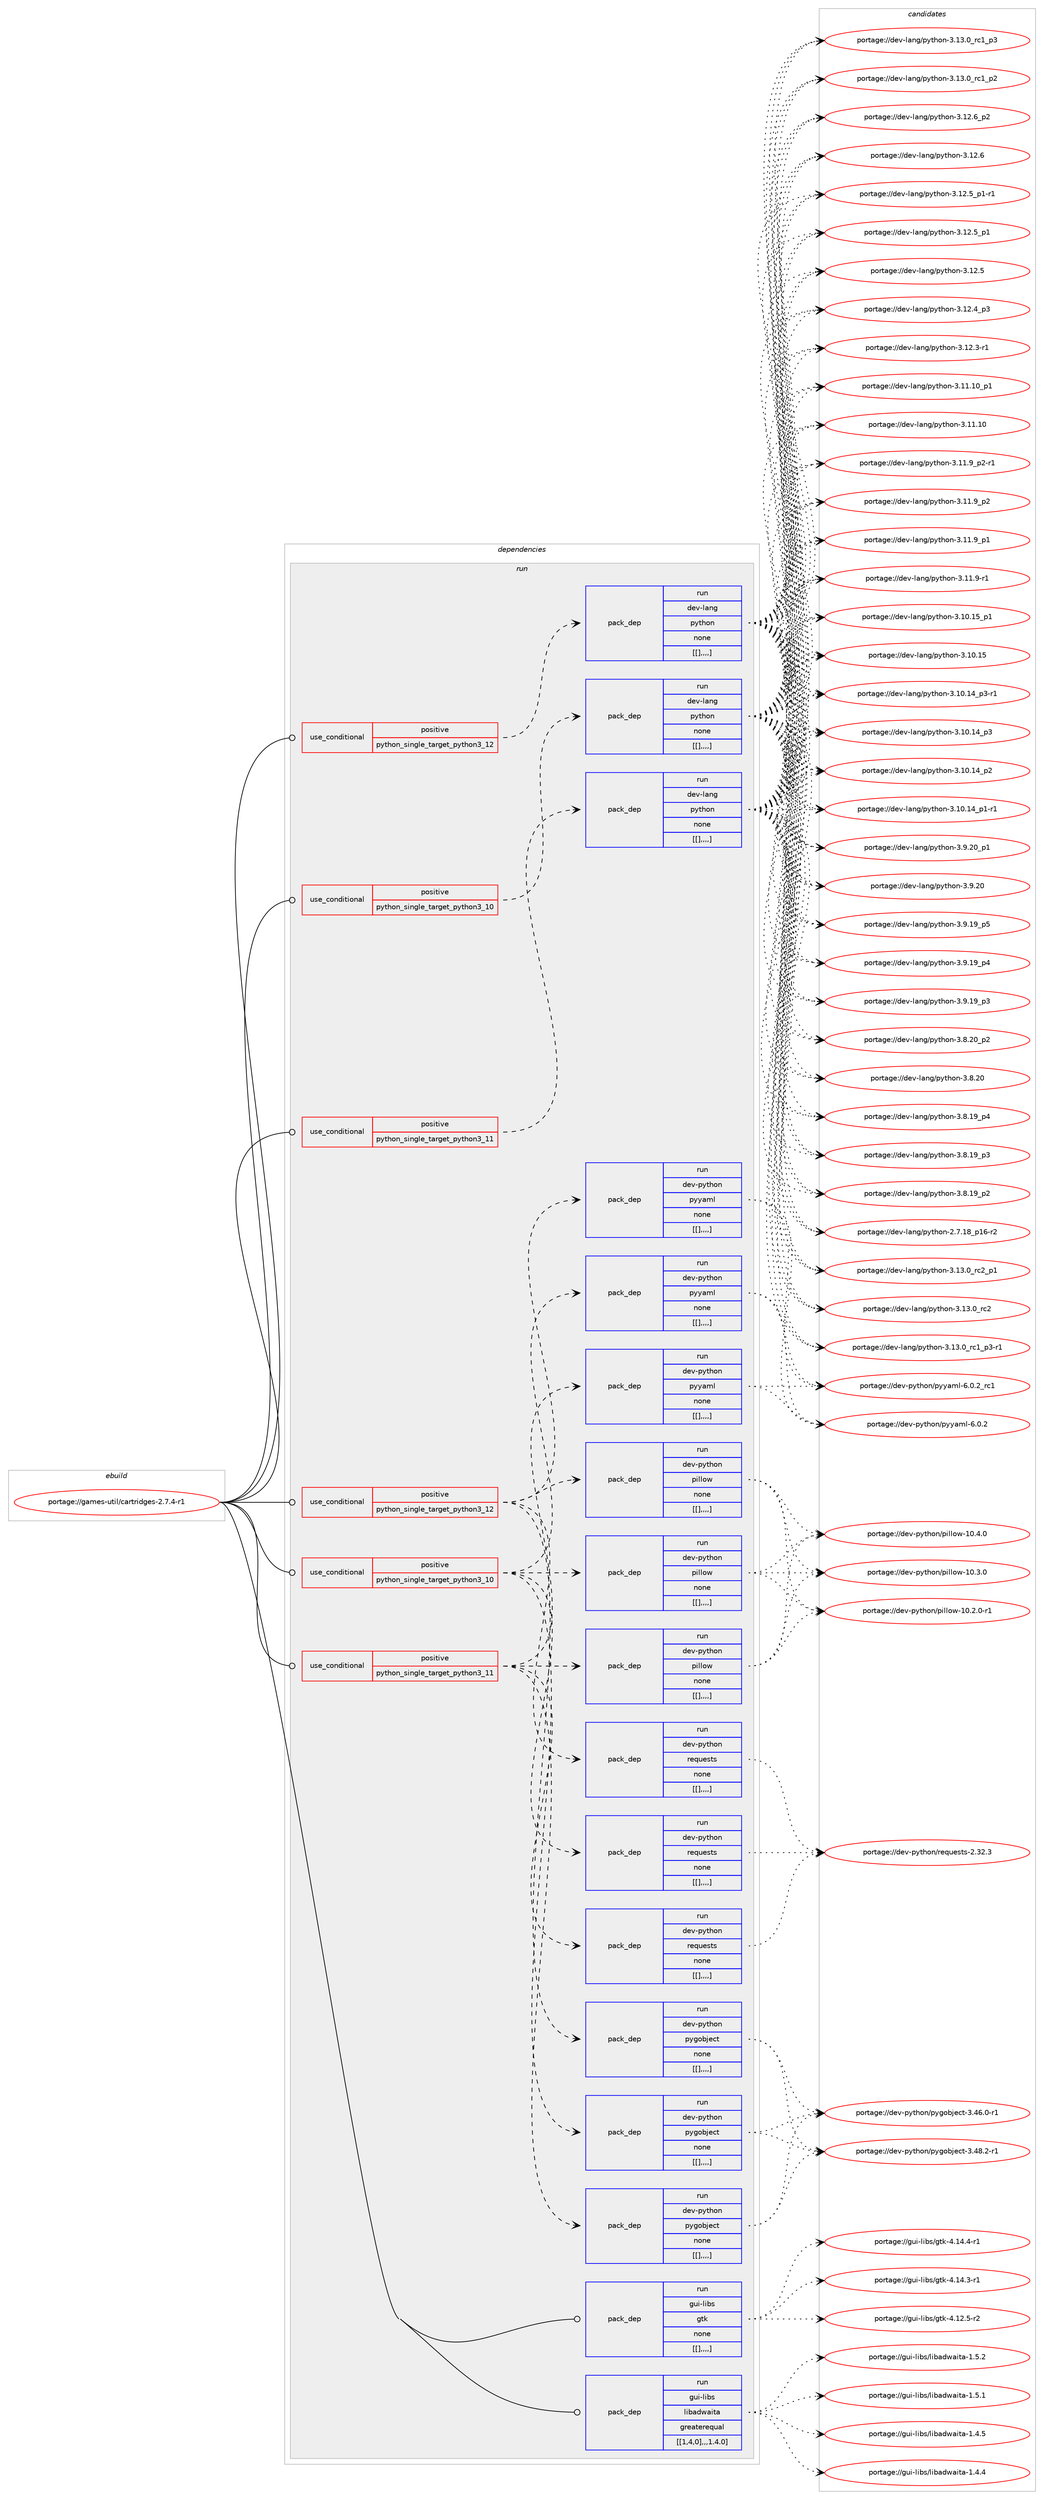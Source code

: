 digraph prolog {

# *************
# Graph options
# *************

newrank=true;
concentrate=true;
compound=true;
graph [rankdir=LR,fontname=Helvetica,fontsize=10,ranksep=1.5];#, ranksep=2.5, nodesep=0.2];
edge  [arrowhead=vee];
node  [fontname=Helvetica,fontsize=10];

# **********
# The ebuild
# **********

subgraph cluster_leftcol {
color=gray;
label=<<i>ebuild</i>>;
id [label="portage://games-util/cartridges-2.7.4-r1", color=red, width=4, href="../games-util/cartridges-2.7.4-r1.svg"];
}

# ****************
# The dependencies
# ****************

subgraph cluster_midcol {
color=gray;
label=<<i>dependencies</i>>;
subgraph cluster_compile {
fillcolor="#eeeeee";
style=filled;
label=<<i>compile</i>>;
}
subgraph cluster_compileandrun {
fillcolor="#eeeeee";
style=filled;
label=<<i>compile and run</i>>;
}
subgraph cluster_run {
fillcolor="#eeeeee";
style=filled;
label=<<i>run</i>>;
subgraph cond67463 {
dependency240211 [label=<<TABLE BORDER="0" CELLBORDER="1" CELLSPACING="0" CELLPADDING="4"><TR><TD ROWSPAN="3" CELLPADDING="10">use_conditional</TD></TR><TR><TD>positive</TD></TR><TR><TD>python_single_target_python3_10</TD></TR></TABLE>>, shape=none, color=red];
subgraph pack171240 {
dependency240212 [label=<<TABLE BORDER="0" CELLBORDER="1" CELLSPACING="0" CELLPADDING="4" WIDTH="220"><TR><TD ROWSPAN="6" CELLPADDING="30">pack_dep</TD></TR><TR><TD WIDTH="110">run</TD></TR><TR><TD>dev-lang</TD></TR><TR><TD>python</TD></TR><TR><TD>none</TD></TR><TR><TD>[[],,,,]</TD></TR></TABLE>>, shape=none, color=blue];
}
dependency240211:e -> dependency240212:w [weight=20,style="dashed",arrowhead="vee"];
}
id:e -> dependency240211:w [weight=20,style="solid",arrowhead="odot"];
subgraph cond67464 {
dependency240213 [label=<<TABLE BORDER="0" CELLBORDER="1" CELLSPACING="0" CELLPADDING="4"><TR><TD ROWSPAN="3" CELLPADDING="10">use_conditional</TD></TR><TR><TD>positive</TD></TR><TR><TD>python_single_target_python3_10</TD></TR></TABLE>>, shape=none, color=red];
subgraph pack171241 {
dependency240214 [label=<<TABLE BORDER="0" CELLBORDER="1" CELLSPACING="0" CELLPADDING="4" WIDTH="220"><TR><TD ROWSPAN="6" CELLPADDING="30">pack_dep</TD></TR><TR><TD WIDTH="110">run</TD></TR><TR><TD>dev-python</TD></TR><TR><TD>pillow</TD></TR><TR><TD>none</TD></TR><TR><TD>[[],,,,]</TD></TR></TABLE>>, shape=none, color=blue];
}
dependency240213:e -> dependency240214:w [weight=20,style="dashed",arrowhead="vee"];
subgraph pack171242 {
dependency240215 [label=<<TABLE BORDER="0" CELLBORDER="1" CELLSPACING="0" CELLPADDING="4" WIDTH="220"><TR><TD ROWSPAN="6" CELLPADDING="30">pack_dep</TD></TR><TR><TD WIDTH="110">run</TD></TR><TR><TD>dev-python</TD></TR><TR><TD>pygobject</TD></TR><TR><TD>none</TD></TR><TR><TD>[[],,,,]</TD></TR></TABLE>>, shape=none, color=blue];
}
dependency240213:e -> dependency240215:w [weight=20,style="dashed",arrowhead="vee"];
subgraph pack171243 {
dependency240216 [label=<<TABLE BORDER="0" CELLBORDER="1" CELLSPACING="0" CELLPADDING="4" WIDTH="220"><TR><TD ROWSPAN="6" CELLPADDING="30">pack_dep</TD></TR><TR><TD WIDTH="110">run</TD></TR><TR><TD>dev-python</TD></TR><TR><TD>pyyaml</TD></TR><TR><TD>none</TD></TR><TR><TD>[[],,,,]</TD></TR></TABLE>>, shape=none, color=blue];
}
dependency240213:e -> dependency240216:w [weight=20,style="dashed",arrowhead="vee"];
subgraph pack171244 {
dependency240217 [label=<<TABLE BORDER="0" CELLBORDER="1" CELLSPACING="0" CELLPADDING="4" WIDTH="220"><TR><TD ROWSPAN="6" CELLPADDING="30">pack_dep</TD></TR><TR><TD WIDTH="110">run</TD></TR><TR><TD>dev-python</TD></TR><TR><TD>requests</TD></TR><TR><TD>none</TD></TR><TR><TD>[[],,,,]</TD></TR></TABLE>>, shape=none, color=blue];
}
dependency240213:e -> dependency240217:w [weight=20,style="dashed",arrowhead="vee"];
}
id:e -> dependency240213:w [weight=20,style="solid",arrowhead="odot"];
subgraph cond67465 {
dependency240218 [label=<<TABLE BORDER="0" CELLBORDER="1" CELLSPACING="0" CELLPADDING="4"><TR><TD ROWSPAN="3" CELLPADDING="10">use_conditional</TD></TR><TR><TD>positive</TD></TR><TR><TD>python_single_target_python3_11</TD></TR></TABLE>>, shape=none, color=red];
subgraph pack171245 {
dependency240219 [label=<<TABLE BORDER="0" CELLBORDER="1" CELLSPACING="0" CELLPADDING="4" WIDTH="220"><TR><TD ROWSPAN="6" CELLPADDING="30">pack_dep</TD></TR><TR><TD WIDTH="110">run</TD></TR><TR><TD>dev-lang</TD></TR><TR><TD>python</TD></TR><TR><TD>none</TD></TR><TR><TD>[[],,,,]</TD></TR></TABLE>>, shape=none, color=blue];
}
dependency240218:e -> dependency240219:w [weight=20,style="dashed",arrowhead="vee"];
}
id:e -> dependency240218:w [weight=20,style="solid",arrowhead="odot"];
subgraph cond67466 {
dependency240220 [label=<<TABLE BORDER="0" CELLBORDER="1" CELLSPACING="0" CELLPADDING="4"><TR><TD ROWSPAN="3" CELLPADDING="10">use_conditional</TD></TR><TR><TD>positive</TD></TR><TR><TD>python_single_target_python3_11</TD></TR></TABLE>>, shape=none, color=red];
subgraph pack171246 {
dependency240221 [label=<<TABLE BORDER="0" CELLBORDER="1" CELLSPACING="0" CELLPADDING="4" WIDTH="220"><TR><TD ROWSPAN="6" CELLPADDING="30">pack_dep</TD></TR><TR><TD WIDTH="110">run</TD></TR><TR><TD>dev-python</TD></TR><TR><TD>pillow</TD></TR><TR><TD>none</TD></TR><TR><TD>[[],,,,]</TD></TR></TABLE>>, shape=none, color=blue];
}
dependency240220:e -> dependency240221:w [weight=20,style="dashed",arrowhead="vee"];
subgraph pack171247 {
dependency240222 [label=<<TABLE BORDER="0" CELLBORDER="1" CELLSPACING="0" CELLPADDING="4" WIDTH="220"><TR><TD ROWSPAN="6" CELLPADDING="30">pack_dep</TD></TR><TR><TD WIDTH="110">run</TD></TR><TR><TD>dev-python</TD></TR><TR><TD>pygobject</TD></TR><TR><TD>none</TD></TR><TR><TD>[[],,,,]</TD></TR></TABLE>>, shape=none, color=blue];
}
dependency240220:e -> dependency240222:w [weight=20,style="dashed",arrowhead="vee"];
subgraph pack171248 {
dependency240223 [label=<<TABLE BORDER="0" CELLBORDER="1" CELLSPACING="0" CELLPADDING="4" WIDTH="220"><TR><TD ROWSPAN="6" CELLPADDING="30">pack_dep</TD></TR><TR><TD WIDTH="110">run</TD></TR><TR><TD>dev-python</TD></TR><TR><TD>pyyaml</TD></TR><TR><TD>none</TD></TR><TR><TD>[[],,,,]</TD></TR></TABLE>>, shape=none, color=blue];
}
dependency240220:e -> dependency240223:w [weight=20,style="dashed",arrowhead="vee"];
subgraph pack171249 {
dependency240224 [label=<<TABLE BORDER="0" CELLBORDER="1" CELLSPACING="0" CELLPADDING="4" WIDTH="220"><TR><TD ROWSPAN="6" CELLPADDING="30">pack_dep</TD></TR><TR><TD WIDTH="110">run</TD></TR><TR><TD>dev-python</TD></TR><TR><TD>requests</TD></TR><TR><TD>none</TD></TR><TR><TD>[[],,,,]</TD></TR></TABLE>>, shape=none, color=blue];
}
dependency240220:e -> dependency240224:w [weight=20,style="dashed",arrowhead="vee"];
}
id:e -> dependency240220:w [weight=20,style="solid",arrowhead="odot"];
subgraph cond67467 {
dependency240225 [label=<<TABLE BORDER="0" CELLBORDER="1" CELLSPACING="0" CELLPADDING="4"><TR><TD ROWSPAN="3" CELLPADDING="10">use_conditional</TD></TR><TR><TD>positive</TD></TR><TR><TD>python_single_target_python3_12</TD></TR></TABLE>>, shape=none, color=red];
subgraph pack171250 {
dependency240226 [label=<<TABLE BORDER="0" CELLBORDER="1" CELLSPACING="0" CELLPADDING="4" WIDTH="220"><TR><TD ROWSPAN="6" CELLPADDING="30">pack_dep</TD></TR><TR><TD WIDTH="110">run</TD></TR><TR><TD>dev-lang</TD></TR><TR><TD>python</TD></TR><TR><TD>none</TD></TR><TR><TD>[[],,,,]</TD></TR></TABLE>>, shape=none, color=blue];
}
dependency240225:e -> dependency240226:w [weight=20,style="dashed",arrowhead="vee"];
}
id:e -> dependency240225:w [weight=20,style="solid",arrowhead="odot"];
subgraph cond67468 {
dependency240227 [label=<<TABLE BORDER="0" CELLBORDER="1" CELLSPACING="0" CELLPADDING="4"><TR><TD ROWSPAN="3" CELLPADDING="10">use_conditional</TD></TR><TR><TD>positive</TD></TR><TR><TD>python_single_target_python3_12</TD></TR></TABLE>>, shape=none, color=red];
subgraph pack171251 {
dependency240228 [label=<<TABLE BORDER="0" CELLBORDER="1" CELLSPACING="0" CELLPADDING="4" WIDTH="220"><TR><TD ROWSPAN="6" CELLPADDING="30">pack_dep</TD></TR><TR><TD WIDTH="110">run</TD></TR><TR><TD>dev-python</TD></TR><TR><TD>pillow</TD></TR><TR><TD>none</TD></TR><TR><TD>[[],,,,]</TD></TR></TABLE>>, shape=none, color=blue];
}
dependency240227:e -> dependency240228:w [weight=20,style="dashed",arrowhead="vee"];
subgraph pack171252 {
dependency240229 [label=<<TABLE BORDER="0" CELLBORDER="1" CELLSPACING="0" CELLPADDING="4" WIDTH="220"><TR><TD ROWSPAN="6" CELLPADDING="30">pack_dep</TD></TR><TR><TD WIDTH="110">run</TD></TR><TR><TD>dev-python</TD></TR><TR><TD>pygobject</TD></TR><TR><TD>none</TD></TR><TR><TD>[[],,,,]</TD></TR></TABLE>>, shape=none, color=blue];
}
dependency240227:e -> dependency240229:w [weight=20,style="dashed",arrowhead="vee"];
subgraph pack171253 {
dependency240230 [label=<<TABLE BORDER="0" CELLBORDER="1" CELLSPACING="0" CELLPADDING="4" WIDTH="220"><TR><TD ROWSPAN="6" CELLPADDING="30">pack_dep</TD></TR><TR><TD WIDTH="110">run</TD></TR><TR><TD>dev-python</TD></TR><TR><TD>pyyaml</TD></TR><TR><TD>none</TD></TR><TR><TD>[[],,,,]</TD></TR></TABLE>>, shape=none, color=blue];
}
dependency240227:e -> dependency240230:w [weight=20,style="dashed",arrowhead="vee"];
subgraph pack171254 {
dependency240231 [label=<<TABLE BORDER="0" CELLBORDER="1" CELLSPACING="0" CELLPADDING="4" WIDTH="220"><TR><TD ROWSPAN="6" CELLPADDING="30">pack_dep</TD></TR><TR><TD WIDTH="110">run</TD></TR><TR><TD>dev-python</TD></TR><TR><TD>requests</TD></TR><TR><TD>none</TD></TR><TR><TD>[[],,,,]</TD></TR></TABLE>>, shape=none, color=blue];
}
dependency240227:e -> dependency240231:w [weight=20,style="dashed",arrowhead="vee"];
}
id:e -> dependency240227:w [weight=20,style="solid",arrowhead="odot"];
subgraph pack171255 {
dependency240232 [label=<<TABLE BORDER="0" CELLBORDER="1" CELLSPACING="0" CELLPADDING="4" WIDTH="220"><TR><TD ROWSPAN="6" CELLPADDING="30">pack_dep</TD></TR><TR><TD WIDTH="110">run</TD></TR><TR><TD>gui-libs</TD></TR><TR><TD>gtk</TD></TR><TR><TD>none</TD></TR><TR><TD>[[],,,,]</TD></TR></TABLE>>, shape=none, color=blue];
}
id:e -> dependency240232:w [weight=20,style="solid",arrowhead="odot"];
subgraph pack171256 {
dependency240233 [label=<<TABLE BORDER="0" CELLBORDER="1" CELLSPACING="0" CELLPADDING="4" WIDTH="220"><TR><TD ROWSPAN="6" CELLPADDING="30">pack_dep</TD></TR><TR><TD WIDTH="110">run</TD></TR><TR><TD>gui-libs</TD></TR><TR><TD>libadwaita</TD></TR><TR><TD>greaterequal</TD></TR><TR><TD>[[1,4,0],,,1.4.0]</TD></TR></TABLE>>, shape=none, color=blue];
}
id:e -> dependency240233:w [weight=20,style="solid",arrowhead="odot"];
}
}

# **************
# The candidates
# **************

subgraph cluster_choices {
rank=same;
color=gray;
label=<<i>candidates</i>>;

subgraph choice171240 {
color=black;
nodesep=1;
choice100101118451089711010347112121116104111110455146495146489511499509511249 [label="portage://dev-lang/python-3.13.0_rc2_p1", color=red, width=4,href="../dev-lang/python-3.13.0_rc2_p1.svg"];
choice10010111845108971101034711212111610411111045514649514648951149950 [label="portage://dev-lang/python-3.13.0_rc2", color=red, width=4,href="../dev-lang/python-3.13.0_rc2.svg"];
choice1001011184510897110103471121211161041111104551464951464895114994995112514511449 [label="portage://dev-lang/python-3.13.0_rc1_p3-r1", color=red, width=4,href="../dev-lang/python-3.13.0_rc1_p3-r1.svg"];
choice100101118451089711010347112121116104111110455146495146489511499499511251 [label="portage://dev-lang/python-3.13.0_rc1_p3", color=red, width=4,href="../dev-lang/python-3.13.0_rc1_p3.svg"];
choice100101118451089711010347112121116104111110455146495146489511499499511250 [label="portage://dev-lang/python-3.13.0_rc1_p2", color=red, width=4,href="../dev-lang/python-3.13.0_rc1_p2.svg"];
choice100101118451089711010347112121116104111110455146495046549511250 [label="portage://dev-lang/python-3.12.6_p2", color=red, width=4,href="../dev-lang/python-3.12.6_p2.svg"];
choice10010111845108971101034711212111610411111045514649504654 [label="portage://dev-lang/python-3.12.6", color=red, width=4,href="../dev-lang/python-3.12.6.svg"];
choice1001011184510897110103471121211161041111104551464950465395112494511449 [label="portage://dev-lang/python-3.12.5_p1-r1", color=red, width=4,href="../dev-lang/python-3.12.5_p1-r1.svg"];
choice100101118451089711010347112121116104111110455146495046539511249 [label="portage://dev-lang/python-3.12.5_p1", color=red, width=4,href="../dev-lang/python-3.12.5_p1.svg"];
choice10010111845108971101034711212111610411111045514649504653 [label="portage://dev-lang/python-3.12.5", color=red, width=4,href="../dev-lang/python-3.12.5.svg"];
choice100101118451089711010347112121116104111110455146495046529511251 [label="portage://dev-lang/python-3.12.4_p3", color=red, width=4,href="../dev-lang/python-3.12.4_p3.svg"];
choice100101118451089711010347112121116104111110455146495046514511449 [label="portage://dev-lang/python-3.12.3-r1", color=red, width=4,href="../dev-lang/python-3.12.3-r1.svg"];
choice10010111845108971101034711212111610411111045514649494649489511249 [label="portage://dev-lang/python-3.11.10_p1", color=red, width=4,href="../dev-lang/python-3.11.10_p1.svg"];
choice1001011184510897110103471121211161041111104551464949464948 [label="portage://dev-lang/python-3.11.10", color=red, width=4,href="../dev-lang/python-3.11.10.svg"];
choice1001011184510897110103471121211161041111104551464949465795112504511449 [label="portage://dev-lang/python-3.11.9_p2-r1", color=red, width=4,href="../dev-lang/python-3.11.9_p2-r1.svg"];
choice100101118451089711010347112121116104111110455146494946579511250 [label="portage://dev-lang/python-3.11.9_p2", color=red, width=4,href="../dev-lang/python-3.11.9_p2.svg"];
choice100101118451089711010347112121116104111110455146494946579511249 [label="portage://dev-lang/python-3.11.9_p1", color=red, width=4,href="../dev-lang/python-3.11.9_p1.svg"];
choice100101118451089711010347112121116104111110455146494946574511449 [label="portage://dev-lang/python-3.11.9-r1", color=red, width=4,href="../dev-lang/python-3.11.9-r1.svg"];
choice10010111845108971101034711212111610411111045514649484649539511249 [label="portage://dev-lang/python-3.10.15_p1", color=red, width=4,href="../dev-lang/python-3.10.15_p1.svg"];
choice1001011184510897110103471121211161041111104551464948464953 [label="portage://dev-lang/python-3.10.15", color=red, width=4,href="../dev-lang/python-3.10.15.svg"];
choice100101118451089711010347112121116104111110455146494846495295112514511449 [label="portage://dev-lang/python-3.10.14_p3-r1", color=red, width=4,href="../dev-lang/python-3.10.14_p3-r1.svg"];
choice10010111845108971101034711212111610411111045514649484649529511251 [label="portage://dev-lang/python-3.10.14_p3", color=red, width=4,href="../dev-lang/python-3.10.14_p3.svg"];
choice10010111845108971101034711212111610411111045514649484649529511250 [label="portage://dev-lang/python-3.10.14_p2", color=red, width=4,href="../dev-lang/python-3.10.14_p2.svg"];
choice100101118451089711010347112121116104111110455146494846495295112494511449 [label="portage://dev-lang/python-3.10.14_p1-r1", color=red, width=4,href="../dev-lang/python-3.10.14_p1-r1.svg"];
choice100101118451089711010347112121116104111110455146574650489511249 [label="portage://dev-lang/python-3.9.20_p1", color=red, width=4,href="../dev-lang/python-3.9.20_p1.svg"];
choice10010111845108971101034711212111610411111045514657465048 [label="portage://dev-lang/python-3.9.20", color=red, width=4,href="../dev-lang/python-3.9.20.svg"];
choice100101118451089711010347112121116104111110455146574649579511253 [label="portage://dev-lang/python-3.9.19_p5", color=red, width=4,href="../dev-lang/python-3.9.19_p5.svg"];
choice100101118451089711010347112121116104111110455146574649579511252 [label="portage://dev-lang/python-3.9.19_p4", color=red, width=4,href="../dev-lang/python-3.9.19_p4.svg"];
choice100101118451089711010347112121116104111110455146574649579511251 [label="portage://dev-lang/python-3.9.19_p3", color=red, width=4,href="../dev-lang/python-3.9.19_p3.svg"];
choice100101118451089711010347112121116104111110455146564650489511250 [label="portage://dev-lang/python-3.8.20_p2", color=red, width=4,href="../dev-lang/python-3.8.20_p2.svg"];
choice10010111845108971101034711212111610411111045514656465048 [label="portage://dev-lang/python-3.8.20", color=red, width=4,href="../dev-lang/python-3.8.20.svg"];
choice100101118451089711010347112121116104111110455146564649579511252 [label="portage://dev-lang/python-3.8.19_p4", color=red, width=4,href="../dev-lang/python-3.8.19_p4.svg"];
choice100101118451089711010347112121116104111110455146564649579511251 [label="portage://dev-lang/python-3.8.19_p3", color=red, width=4,href="../dev-lang/python-3.8.19_p3.svg"];
choice100101118451089711010347112121116104111110455146564649579511250 [label="portage://dev-lang/python-3.8.19_p2", color=red, width=4,href="../dev-lang/python-3.8.19_p2.svg"];
choice100101118451089711010347112121116104111110455046554649569511249544511450 [label="portage://dev-lang/python-2.7.18_p16-r2", color=red, width=4,href="../dev-lang/python-2.7.18_p16-r2.svg"];
dependency240212:e -> choice100101118451089711010347112121116104111110455146495146489511499509511249:w [style=dotted,weight="100"];
dependency240212:e -> choice10010111845108971101034711212111610411111045514649514648951149950:w [style=dotted,weight="100"];
dependency240212:e -> choice1001011184510897110103471121211161041111104551464951464895114994995112514511449:w [style=dotted,weight="100"];
dependency240212:e -> choice100101118451089711010347112121116104111110455146495146489511499499511251:w [style=dotted,weight="100"];
dependency240212:e -> choice100101118451089711010347112121116104111110455146495146489511499499511250:w [style=dotted,weight="100"];
dependency240212:e -> choice100101118451089711010347112121116104111110455146495046549511250:w [style=dotted,weight="100"];
dependency240212:e -> choice10010111845108971101034711212111610411111045514649504654:w [style=dotted,weight="100"];
dependency240212:e -> choice1001011184510897110103471121211161041111104551464950465395112494511449:w [style=dotted,weight="100"];
dependency240212:e -> choice100101118451089711010347112121116104111110455146495046539511249:w [style=dotted,weight="100"];
dependency240212:e -> choice10010111845108971101034711212111610411111045514649504653:w [style=dotted,weight="100"];
dependency240212:e -> choice100101118451089711010347112121116104111110455146495046529511251:w [style=dotted,weight="100"];
dependency240212:e -> choice100101118451089711010347112121116104111110455146495046514511449:w [style=dotted,weight="100"];
dependency240212:e -> choice10010111845108971101034711212111610411111045514649494649489511249:w [style=dotted,weight="100"];
dependency240212:e -> choice1001011184510897110103471121211161041111104551464949464948:w [style=dotted,weight="100"];
dependency240212:e -> choice1001011184510897110103471121211161041111104551464949465795112504511449:w [style=dotted,weight="100"];
dependency240212:e -> choice100101118451089711010347112121116104111110455146494946579511250:w [style=dotted,weight="100"];
dependency240212:e -> choice100101118451089711010347112121116104111110455146494946579511249:w [style=dotted,weight="100"];
dependency240212:e -> choice100101118451089711010347112121116104111110455146494946574511449:w [style=dotted,weight="100"];
dependency240212:e -> choice10010111845108971101034711212111610411111045514649484649539511249:w [style=dotted,weight="100"];
dependency240212:e -> choice1001011184510897110103471121211161041111104551464948464953:w [style=dotted,weight="100"];
dependency240212:e -> choice100101118451089711010347112121116104111110455146494846495295112514511449:w [style=dotted,weight="100"];
dependency240212:e -> choice10010111845108971101034711212111610411111045514649484649529511251:w [style=dotted,weight="100"];
dependency240212:e -> choice10010111845108971101034711212111610411111045514649484649529511250:w [style=dotted,weight="100"];
dependency240212:e -> choice100101118451089711010347112121116104111110455146494846495295112494511449:w [style=dotted,weight="100"];
dependency240212:e -> choice100101118451089711010347112121116104111110455146574650489511249:w [style=dotted,weight="100"];
dependency240212:e -> choice10010111845108971101034711212111610411111045514657465048:w [style=dotted,weight="100"];
dependency240212:e -> choice100101118451089711010347112121116104111110455146574649579511253:w [style=dotted,weight="100"];
dependency240212:e -> choice100101118451089711010347112121116104111110455146574649579511252:w [style=dotted,weight="100"];
dependency240212:e -> choice100101118451089711010347112121116104111110455146574649579511251:w [style=dotted,weight="100"];
dependency240212:e -> choice100101118451089711010347112121116104111110455146564650489511250:w [style=dotted,weight="100"];
dependency240212:e -> choice10010111845108971101034711212111610411111045514656465048:w [style=dotted,weight="100"];
dependency240212:e -> choice100101118451089711010347112121116104111110455146564649579511252:w [style=dotted,weight="100"];
dependency240212:e -> choice100101118451089711010347112121116104111110455146564649579511251:w [style=dotted,weight="100"];
dependency240212:e -> choice100101118451089711010347112121116104111110455146564649579511250:w [style=dotted,weight="100"];
dependency240212:e -> choice100101118451089711010347112121116104111110455046554649569511249544511450:w [style=dotted,weight="100"];
}
subgraph choice171241 {
color=black;
nodesep=1;
choice100101118451121211161041111104711210510810811111945494846524648 [label="portage://dev-python/pillow-10.4.0", color=red, width=4,href="../dev-python/pillow-10.4.0.svg"];
choice100101118451121211161041111104711210510810811111945494846514648 [label="portage://dev-python/pillow-10.3.0", color=red, width=4,href="../dev-python/pillow-10.3.0.svg"];
choice1001011184511212111610411111047112105108108111119454948465046484511449 [label="portage://dev-python/pillow-10.2.0-r1", color=red, width=4,href="../dev-python/pillow-10.2.0-r1.svg"];
dependency240214:e -> choice100101118451121211161041111104711210510810811111945494846524648:w [style=dotted,weight="100"];
dependency240214:e -> choice100101118451121211161041111104711210510810811111945494846514648:w [style=dotted,weight="100"];
dependency240214:e -> choice1001011184511212111610411111047112105108108111119454948465046484511449:w [style=dotted,weight="100"];
}
subgraph choice171242 {
color=black;
nodesep=1;
choice10010111845112121116104111110471121211031119810610199116455146525646504511449 [label="portage://dev-python/pygobject-3.48.2-r1", color=red, width=4,href="../dev-python/pygobject-3.48.2-r1.svg"];
choice10010111845112121116104111110471121211031119810610199116455146525446484511449 [label="portage://dev-python/pygobject-3.46.0-r1", color=red, width=4,href="../dev-python/pygobject-3.46.0-r1.svg"];
dependency240215:e -> choice10010111845112121116104111110471121211031119810610199116455146525646504511449:w [style=dotted,weight="100"];
dependency240215:e -> choice10010111845112121116104111110471121211031119810610199116455146525446484511449:w [style=dotted,weight="100"];
}
subgraph choice171243 {
color=black;
nodesep=1;
choice100101118451121211161041111104711212112197109108455446484650951149949 [label="portage://dev-python/pyyaml-6.0.2_rc1", color=red, width=4,href="../dev-python/pyyaml-6.0.2_rc1.svg"];
choice100101118451121211161041111104711212112197109108455446484650 [label="portage://dev-python/pyyaml-6.0.2", color=red, width=4,href="../dev-python/pyyaml-6.0.2.svg"];
dependency240216:e -> choice100101118451121211161041111104711212112197109108455446484650951149949:w [style=dotted,weight="100"];
dependency240216:e -> choice100101118451121211161041111104711212112197109108455446484650:w [style=dotted,weight="100"];
}
subgraph choice171244 {
color=black;
nodesep=1;
choice100101118451121211161041111104711410111311710111511611545504651504651 [label="portage://dev-python/requests-2.32.3", color=red, width=4,href="../dev-python/requests-2.32.3.svg"];
dependency240217:e -> choice100101118451121211161041111104711410111311710111511611545504651504651:w [style=dotted,weight="100"];
}
subgraph choice171245 {
color=black;
nodesep=1;
choice100101118451089711010347112121116104111110455146495146489511499509511249 [label="portage://dev-lang/python-3.13.0_rc2_p1", color=red, width=4,href="../dev-lang/python-3.13.0_rc2_p1.svg"];
choice10010111845108971101034711212111610411111045514649514648951149950 [label="portage://dev-lang/python-3.13.0_rc2", color=red, width=4,href="../dev-lang/python-3.13.0_rc2.svg"];
choice1001011184510897110103471121211161041111104551464951464895114994995112514511449 [label="portage://dev-lang/python-3.13.0_rc1_p3-r1", color=red, width=4,href="../dev-lang/python-3.13.0_rc1_p3-r1.svg"];
choice100101118451089711010347112121116104111110455146495146489511499499511251 [label="portage://dev-lang/python-3.13.0_rc1_p3", color=red, width=4,href="../dev-lang/python-3.13.0_rc1_p3.svg"];
choice100101118451089711010347112121116104111110455146495146489511499499511250 [label="portage://dev-lang/python-3.13.0_rc1_p2", color=red, width=4,href="../dev-lang/python-3.13.0_rc1_p2.svg"];
choice100101118451089711010347112121116104111110455146495046549511250 [label="portage://dev-lang/python-3.12.6_p2", color=red, width=4,href="../dev-lang/python-3.12.6_p2.svg"];
choice10010111845108971101034711212111610411111045514649504654 [label="portage://dev-lang/python-3.12.6", color=red, width=4,href="../dev-lang/python-3.12.6.svg"];
choice1001011184510897110103471121211161041111104551464950465395112494511449 [label="portage://dev-lang/python-3.12.5_p1-r1", color=red, width=4,href="../dev-lang/python-3.12.5_p1-r1.svg"];
choice100101118451089711010347112121116104111110455146495046539511249 [label="portage://dev-lang/python-3.12.5_p1", color=red, width=4,href="../dev-lang/python-3.12.5_p1.svg"];
choice10010111845108971101034711212111610411111045514649504653 [label="portage://dev-lang/python-3.12.5", color=red, width=4,href="../dev-lang/python-3.12.5.svg"];
choice100101118451089711010347112121116104111110455146495046529511251 [label="portage://dev-lang/python-3.12.4_p3", color=red, width=4,href="../dev-lang/python-3.12.4_p3.svg"];
choice100101118451089711010347112121116104111110455146495046514511449 [label="portage://dev-lang/python-3.12.3-r1", color=red, width=4,href="../dev-lang/python-3.12.3-r1.svg"];
choice10010111845108971101034711212111610411111045514649494649489511249 [label="portage://dev-lang/python-3.11.10_p1", color=red, width=4,href="../dev-lang/python-3.11.10_p1.svg"];
choice1001011184510897110103471121211161041111104551464949464948 [label="portage://dev-lang/python-3.11.10", color=red, width=4,href="../dev-lang/python-3.11.10.svg"];
choice1001011184510897110103471121211161041111104551464949465795112504511449 [label="portage://dev-lang/python-3.11.9_p2-r1", color=red, width=4,href="../dev-lang/python-3.11.9_p2-r1.svg"];
choice100101118451089711010347112121116104111110455146494946579511250 [label="portage://dev-lang/python-3.11.9_p2", color=red, width=4,href="../dev-lang/python-3.11.9_p2.svg"];
choice100101118451089711010347112121116104111110455146494946579511249 [label="portage://dev-lang/python-3.11.9_p1", color=red, width=4,href="../dev-lang/python-3.11.9_p1.svg"];
choice100101118451089711010347112121116104111110455146494946574511449 [label="portage://dev-lang/python-3.11.9-r1", color=red, width=4,href="../dev-lang/python-3.11.9-r1.svg"];
choice10010111845108971101034711212111610411111045514649484649539511249 [label="portage://dev-lang/python-3.10.15_p1", color=red, width=4,href="../dev-lang/python-3.10.15_p1.svg"];
choice1001011184510897110103471121211161041111104551464948464953 [label="portage://dev-lang/python-3.10.15", color=red, width=4,href="../dev-lang/python-3.10.15.svg"];
choice100101118451089711010347112121116104111110455146494846495295112514511449 [label="portage://dev-lang/python-3.10.14_p3-r1", color=red, width=4,href="../dev-lang/python-3.10.14_p3-r1.svg"];
choice10010111845108971101034711212111610411111045514649484649529511251 [label="portage://dev-lang/python-3.10.14_p3", color=red, width=4,href="../dev-lang/python-3.10.14_p3.svg"];
choice10010111845108971101034711212111610411111045514649484649529511250 [label="portage://dev-lang/python-3.10.14_p2", color=red, width=4,href="../dev-lang/python-3.10.14_p2.svg"];
choice100101118451089711010347112121116104111110455146494846495295112494511449 [label="portage://dev-lang/python-3.10.14_p1-r1", color=red, width=4,href="../dev-lang/python-3.10.14_p1-r1.svg"];
choice100101118451089711010347112121116104111110455146574650489511249 [label="portage://dev-lang/python-3.9.20_p1", color=red, width=4,href="../dev-lang/python-3.9.20_p1.svg"];
choice10010111845108971101034711212111610411111045514657465048 [label="portage://dev-lang/python-3.9.20", color=red, width=4,href="../dev-lang/python-3.9.20.svg"];
choice100101118451089711010347112121116104111110455146574649579511253 [label="portage://dev-lang/python-3.9.19_p5", color=red, width=4,href="../dev-lang/python-3.9.19_p5.svg"];
choice100101118451089711010347112121116104111110455146574649579511252 [label="portage://dev-lang/python-3.9.19_p4", color=red, width=4,href="../dev-lang/python-3.9.19_p4.svg"];
choice100101118451089711010347112121116104111110455146574649579511251 [label="portage://dev-lang/python-3.9.19_p3", color=red, width=4,href="../dev-lang/python-3.9.19_p3.svg"];
choice100101118451089711010347112121116104111110455146564650489511250 [label="portage://dev-lang/python-3.8.20_p2", color=red, width=4,href="../dev-lang/python-3.8.20_p2.svg"];
choice10010111845108971101034711212111610411111045514656465048 [label="portage://dev-lang/python-3.8.20", color=red, width=4,href="../dev-lang/python-3.8.20.svg"];
choice100101118451089711010347112121116104111110455146564649579511252 [label="portage://dev-lang/python-3.8.19_p4", color=red, width=4,href="../dev-lang/python-3.8.19_p4.svg"];
choice100101118451089711010347112121116104111110455146564649579511251 [label="portage://dev-lang/python-3.8.19_p3", color=red, width=4,href="../dev-lang/python-3.8.19_p3.svg"];
choice100101118451089711010347112121116104111110455146564649579511250 [label="portage://dev-lang/python-3.8.19_p2", color=red, width=4,href="../dev-lang/python-3.8.19_p2.svg"];
choice100101118451089711010347112121116104111110455046554649569511249544511450 [label="portage://dev-lang/python-2.7.18_p16-r2", color=red, width=4,href="../dev-lang/python-2.7.18_p16-r2.svg"];
dependency240219:e -> choice100101118451089711010347112121116104111110455146495146489511499509511249:w [style=dotted,weight="100"];
dependency240219:e -> choice10010111845108971101034711212111610411111045514649514648951149950:w [style=dotted,weight="100"];
dependency240219:e -> choice1001011184510897110103471121211161041111104551464951464895114994995112514511449:w [style=dotted,weight="100"];
dependency240219:e -> choice100101118451089711010347112121116104111110455146495146489511499499511251:w [style=dotted,weight="100"];
dependency240219:e -> choice100101118451089711010347112121116104111110455146495146489511499499511250:w [style=dotted,weight="100"];
dependency240219:e -> choice100101118451089711010347112121116104111110455146495046549511250:w [style=dotted,weight="100"];
dependency240219:e -> choice10010111845108971101034711212111610411111045514649504654:w [style=dotted,weight="100"];
dependency240219:e -> choice1001011184510897110103471121211161041111104551464950465395112494511449:w [style=dotted,weight="100"];
dependency240219:e -> choice100101118451089711010347112121116104111110455146495046539511249:w [style=dotted,weight="100"];
dependency240219:e -> choice10010111845108971101034711212111610411111045514649504653:w [style=dotted,weight="100"];
dependency240219:e -> choice100101118451089711010347112121116104111110455146495046529511251:w [style=dotted,weight="100"];
dependency240219:e -> choice100101118451089711010347112121116104111110455146495046514511449:w [style=dotted,weight="100"];
dependency240219:e -> choice10010111845108971101034711212111610411111045514649494649489511249:w [style=dotted,weight="100"];
dependency240219:e -> choice1001011184510897110103471121211161041111104551464949464948:w [style=dotted,weight="100"];
dependency240219:e -> choice1001011184510897110103471121211161041111104551464949465795112504511449:w [style=dotted,weight="100"];
dependency240219:e -> choice100101118451089711010347112121116104111110455146494946579511250:w [style=dotted,weight="100"];
dependency240219:e -> choice100101118451089711010347112121116104111110455146494946579511249:w [style=dotted,weight="100"];
dependency240219:e -> choice100101118451089711010347112121116104111110455146494946574511449:w [style=dotted,weight="100"];
dependency240219:e -> choice10010111845108971101034711212111610411111045514649484649539511249:w [style=dotted,weight="100"];
dependency240219:e -> choice1001011184510897110103471121211161041111104551464948464953:w [style=dotted,weight="100"];
dependency240219:e -> choice100101118451089711010347112121116104111110455146494846495295112514511449:w [style=dotted,weight="100"];
dependency240219:e -> choice10010111845108971101034711212111610411111045514649484649529511251:w [style=dotted,weight="100"];
dependency240219:e -> choice10010111845108971101034711212111610411111045514649484649529511250:w [style=dotted,weight="100"];
dependency240219:e -> choice100101118451089711010347112121116104111110455146494846495295112494511449:w [style=dotted,weight="100"];
dependency240219:e -> choice100101118451089711010347112121116104111110455146574650489511249:w [style=dotted,weight="100"];
dependency240219:e -> choice10010111845108971101034711212111610411111045514657465048:w [style=dotted,weight="100"];
dependency240219:e -> choice100101118451089711010347112121116104111110455146574649579511253:w [style=dotted,weight="100"];
dependency240219:e -> choice100101118451089711010347112121116104111110455146574649579511252:w [style=dotted,weight="100"];
dependency240219:e -> choice100101118451089711010347112121116104111110455146574649579511251:w [style=dotted,weight="100"];
dependency240219:e -> choice100101118451089711010347112121116104111110455146564650489511250:w [style=dotted,weight="100"];
dependency240219:e -> choice10010111845108971101034711212111610411111045514656465048:w [style=dotted,weight="100"];
dependency240219:e -> choice100101118451089711010347112121116104111110455146564649579511252:w [style=dotted,weight="100"];
dependency240219:e -> choice100101118451089711010347112121116104111110455146564649579511251:w [style=dotted,weight="100"];
dependency240219:e -> choice100101118451089711010347112121116104111110455146564649579511250:w [style=dotted,weight="100"];
dependency240219:e -> choice100101118451089711010347112121116104111110455046554649569511249544511450:w [style=dotted,weight="100"];
}
subgraph choice171246 {
color=black;
nodesep=1;
choice100101118451121211161041111104711210510810811111945494846524648 [label="portage://dev-python/pillow-10.4.0", color=red, width=4,href="../dev-python/pillow-10.4.0.svg"];
choice100101118451121211161041111104711210510810811111945494846514648 [label="portage://dev-python/pillow-10.3.0", color=red, width=4,href="../dev-python/pillow-10.3.0.svg"];
choice1001011184511212111610411111047112105108108111119454948465046484511449 [label="portage://dev-python/pillow-10.2.0-r1", color=red, width=4,href="../dev-python/pillow-10.2.0-r1.svg"];
dependency240221:e -> choice100101118451121211161041111104711210510810811111945494846524648:w [style=dotted,weight="100"];
dependency240221:e -> choice100101118451121211161041111104711210510810811111945494846514648:w [style=dotted,weight="100"];
dependency240221:e -> choice1001011184511212111610411111047112105108108111119454948465046484511449:w [style=dotted,weight="100"];
}
subgraph choice171247 {
color=black;
nodesep=1;
choice10010111845112121116104111110471121211031119810610199116455146525646504511449 [label="portage://dev-python/pygobject-3.48.2-r1", color=red, width=4,href="../dev-python/pygobject-3.48.2-r1.svg"];
choice10010111845112121116104111110471121211031119810610199116455146525446484511449 [label="portage://dev-python/pygobject-3.46.0-r1", color=red, width=4,href="../dev-python/pygobject-3.46.0-r1.svg"];
dependency240222:e -> choice10010111845112121116104111110471121211031119810610199116455146525646504511449:w [style=dotted,weight="100"];
dependency240222:e -> choice10010111845112121116104111110471121211031119810610199116455146525446484511449:w [style=dotted,weight="100"];
}
subgraph choice171248 {
color=black;
nodesep=1;
choice100101118451121211161041111104711212112197109108455446484650951149949 [label="portage://dev-python/pyyaml-6.0.2_rc1", color=red, width=4,href="../dev-python/pyyaml-6.0.2_rc1.svg"];
choice100101118451121211161041111104711212112197109108455446484650 [label="portage://dev-python/pyyaml-6.0.2", color=red, width=4,href="../dev-python/pyyaml-6.0.2.svg"];
dependency240223:e -> choice100101118451121211161041111104711212112197109108455446484650951149949:w [style=dotted,weight="100"];
dependency240223:e -> choice100101118451121211161041111104711212112197109108455446484650:w [style=dotted,weight="100"];
}
subgraph choice171249 {
color=black;
nodesep=1;
choice100101118451121211161041111104711410111311710111511611545504651504651 [label="portage://dev-python/requests-2.32.3", color=red, width=4,href="../dev-python/requests-2.32.3.svg"];
dependency240224:e -> choice100101118451121211161041111104711410111311710111511611545504651504651:w [style=dotted,weight="100"];
}
subgraph choice171250 {
color=black;
nodesep=1;
choice100101118451089711010347112121116104111110455146495146489511499509511249 [label="portage://dev-lang/python-3.13.0_rc2_p1", color=red, width=4,href="../dev-lang/python-3.13.0_rc2_p1.svg"];
choice10010111845108971101034711212111610411111045514649514648951149950 [label="portage://dev-lang/python-3.13.0_rc2", color=red, width=4,href="../dev-lang/python-3.13.0_rc2.svg"];
choice1001011184510897110103471121211161041111104551464951464895114994995112514511449 [label="portage://dev-lang/python-3.13.0_rc1_p3-r1", color=red, width=4,href="../dev-lang/python-3.13.0_rc1_p3-r1.svg"];
choice100101118451089711010347112121116104111110455146495146489511499499511251 [label="portage://dev-lang/python-3.13.0_rc1_p3", color=red, width=4,href="../dev-lang/python-3.13.0_rc1_p3.svg"];
choice100101118451089711010347112121116104111110455146495146489511499499511250 [label="portage://dev-lang/python-3.13.0_rc1_p2", color=red, width=4,href="../dev-lang/python-3.13.0_rc1_p2.svg"];
choice100101118451089711010347112121116104111110455146495046549511250 [label="portage://dev-lang/python-3.12.6_p2", color=red, width=4,href="../dev-lang/python-3.12.6_p2.svg"];
choice10010111845108971101034711212111610411111045514649504654 [label="portage://dev-lang/python-3.12.6", color=red, width=4,href="../dev-lang/python-3.12.6.svg"];
choice1001011184510897110103471121211161041111104551464950465395112494511449 [label="portage://dev-lang/python-3.12.5_p1-r1", color=red, width=4,href="../dev-lang/python-3.12.5_p1-r1.svg"];
choice100101118451089711010347112121116104111110455146495046539511249 [label="portage://dev-lang/python-3.12.5_p1", color=red, width=4,href="../dev-lang/python-3.12.5_p1.svg"];
choice10010111845108971101034711212111610411111045514649504653 [label="portage://dev-lang/python-3.12.5", color=red, width=4,href="../dev-lang/python-3.12.5.svg"];
choice100101118451089711010347112121116104111110455146495046529511251 [label="portage://dev-lang/python-3.12.4_p3", color=red, width=4,href="../dev-lang/python-3.12.4_p3.svg"];
choice100101118451089711010347112121116104111110455146495046514511449 [label="portage://dev-lang/python-3.12.3-r1", color=red, width=4,href="../dev-lang/python-3.12.3-r1.svg"];
choice10010111845108971101034711212111610411111045514649494649489511249 [label="portage://dev-lang/python-3.11.10_p1", color=red, width=4,href="../dev-lang/python-3.11.10_p1.svg"];
choice1001011184510897110103471121211161041111104551464949464948 [label="portage://dev-lang/python-3.11.10", color=red, width=4,href="../dev-lang/python-3.11.10.svg"];
choice1001011184510897110103471121211161041111104551464949465795112504511449 [label="portage://dev-lang/python-3.11.9_p2-r1", color=red, width=4,href="../dev-lang/python-3.11.9_p2-r1.svg"];
choice100101118451089711010347112121116104111110455146494946579511250 [label="portage://dev-lang/python-3.11.9_p2", color=red, width=4,href="../dev-lang/python-3.11.9_p2.svg"];
choice100101118451089711010347112121116104111110455146494946579511249 [label="portage://dev-lang/python-3.11.9_p1", color=red, width=4,href="../dev-lang/python-3.11.9_p1.svg"];
choice100101118451089711010347112121116104111110455146494946574511449 [label="portage://dev-lang/python-3.11.9-r1", color=red, width=4,href="../dev-lang/python-3.11.9-r1.svg"];
choice10010111845108971101034711212111610411111045514649484649539511249 [label="portage://dev-lang/python-3.10.15_p1", color=red, width=4,href="../dev-lang/python-3.10.15_p1.svg"];
choice1001011184510897110103471121211161041111104551464948464953 [label="portage://dev-lang/python-3.10.15", color=red, width=4,href="../dev-lang/python-3.10.15.svg"];
choice100101118451089711010347112121116104111110455146494846495295112514511449 [label="portage://dev-lang/python-3.10.14_p3-r1", color=red, width=4,href="../dev-lang/python-3.10.14_p3-r1.svg"];
choice10010111845108971101034711212111610411111045514649484649529511251 [label="portage://dev-lang/python-3.10.14_p3", color=red, width=4,href="../dev-lang/python-3.10.14_p3.svg"];
choice10010111845108971101034711212111610411111045514649484649529511250 [label="portage://dev-lang/python-3.10.14_p2", color=red, width=4,href="../dev-lang/python-3.10.14_p2.svg"];
choice100101118451089711010347112121116104111110455146494846495295112494511449 [label="portage://dev-lang/python-3.10.14_p1-r1", color=red, width=4,href="../dev-lang/python-3.10.14_p1-r1.svg"];
choice100101118451089711010347112121116104111110455146574650489511249 [label="portage://dev-lang/python-3.9.20_p1", color=red, width=4,href="../dev-lang/python-3.9.20_p1.svg"];
choice10010111845108971101034711212111610411111045514657465048 [label="portage://dev-lang/python-3.9.20", color=red, width=4,href="../dev-lang/python-3.9.20.svg"];
choice100101118451089711010347112121116104111110455146574649579511253 [label="portage://dev-lang/python-3.9.19_p5", color=red, width=4,href="../dev-lang/python-3.9.19_p5.svg"];
choice100101118451089711010347112121116104111110455146574649579511252 [label="portage://dev-lang/python-3.9.19_p4", color=red, width=4,href="../dev-lang/python-3.9.19_p4.svg"];
choice100101118451089711010347112121116104111110455146574649579511251 [label="portage://dev-lang/python-3.9.19_p3", color=red, width=4,href="../dev-lang/python-3.9.19_p3.svg"];
choice100101118451089711010347112121116104111110455146564650489511250 [label="portage://dev-lang/python-3.8.20_p2", color=red, width=4,href="../dev-lang/python-3.8.20_p2.svg"];
choice10010111845108971101034711212111610411111045514656465048 [label="portage://dev-lang/python-3.8.20", color=red, width=4,href="../dev-lang/python-3.8.20.svg"];
choice100101118451089711010347112121116104111110455146564649579511252 [label="portage://dev-lang/python-3.8.19_p4", color=red, width=4,href="../dev-lang/python-3.8.19_p4.svg"];
choice100101118451089711010347112121116104111110455146564649579511251 [label="portage://dev-lang/python-3.8.19_p3", color=red, width=4,href="../dev-lang/python-3.8.19_p3.svg"];
choice100101118451089711010347112121116104111110455146564649579511250 [label="portage://dev-lang/python-3.8.19_p2", color=red, width=4,href="../dev-lang/python-3.8.19_p2.svg"];
choice100101118451089711010347112121116104111110455046554649569511249544511450 [label="portage://dev-lang/python-2.7.18_p16-r2", color=red, width=4,href="../dev-lang/python-2.7.18_p16-r2.svg"];
dependency240226:e -> choice100101118451089711010347112121116104111110455146495146489511499509511249:w [style=dotted,weight="100"];
dependency240226:e -> choice10010111845108971101034711212111610411111045514649514648951149950:w [style=dotted,weight="100"];
dependency240226:e -> choice1001011184510897110103471121211161041111104551464951464895114994995112514511449:w [style=dotted,weight="100"];
dependency240226:e -> choice100101118451089711010347112121116104111110455146495146489511499499511251:w [style=dotted,weight="100"];
dependency240226:e -> choice100101118451089711010347112121116104111110455146495146489511499499511250:w [style=dotted,weight="100"];
dependency240226:e -> choice100101118451089711010347112121116104111110455146495046549511250:w [style=dotted,weight="100"];
dependency240226:e -> choice10010111845108971101034711212111610411111045514649504654:w [style=dotted,weight="100"];
dependency240226:e -> choice1001011184510897110103471121211161041111104551464950465395112494511449:w [style=dotted,weight="100"];
dependency240226:e -> choice100101118451089711010347112121116104111110455146495046539511249:w [style=dotted,weight="100"];
dependency240226:e -> choice10010111845108971101034711212111610411111045514649504653:w [style=dotted,weight="100"];
dependency240226:e -> choice100101118451089711010347112121116104111110455146495046529511251:w [style=dotted,weight="100"];
dependency240226:e -> choice100101118451089711010347112121116104111110455146495046514511449:w [style=dotted,weight="100"];
dependency240226:e -> choice10010111845108971101034711212111610411111045514649494649489511249:w [style=dotted,weight="100"];
dependency240226:e -> choice1001011184510897110103471121211161041111104551464949464948:w [style=dotted,weight="100"];
dependency240226:e -> choice1001011184510897110103471121211161041111104551464949465795112504511449:w [style=dotted,weight="100"];
dependency240226:e -> choice100101118451089711010347112121116104111110455146494946579511250:w [style=dotted,weight="100"];
dependency240226:e -> choice100101118451089711010347112121116104111110455146494946579511249:w [style=dotted,weight="100"];
dependency240226:e -> choice100101118451089711010347112121116104111110455146494946574511449:w [style=dotted,weight="100"];
dependency240226:e -> choice10010111845108971101034711212111610411111045514649484649539511249:w [style=dotted,weight="100"];
dependency240226:e -> choice1001011184510897110103471121211161041111104551464948464953:w [style=dotted,weight="100"];
dependency240226:e -> choice100101118451089711010347112121116104111110455146494846495295112514511449:w [style=dotted,weight="100"];
dependency240226:e -> choice10010111845108971101034711212111610411111045514649484649529511251:w [style=dotted,weight="100"];
dependency240226:e -> choice10010111845108971101034711212111610411111045514649484649529511250:w [style=dotted,weight="100"];
dependency240226:e -> choice100101118451089711010347112121116104111110455146494846495295112494511449:w [style=dotted,weight="100"];
dependency240226:e -> choice100101118451089711010347112121116104111110455146574650489511249:w [style=dotted,weight="100"];
dependency240226:e -> choice10010111845108971101034711212111610411111045514657465048:w [style=dotted,weight="100"];
dependency240226:e -> choice100101118451089711010347112121116104111110455146574649579511253:w [style=dotted,weight="100"];
dependency240226:e -> choice100101118451089711010347112121116104111110455146574649579511252:w [style=dotted,weight="100"];
dependency240226:e -> choice100101118451089711010347112121116104111110455146574649579511251:w [style=dotted,weight="100"];
dependency240226:e -> choice100101118451089711010347112121116104111110455146564650489511250:w [style=dotted,weight="100"];
dependency240226:e -> choice10010111845108971101034711212111610411111045514656465048:w [style=dotted,weight="100"];
dependency240226:e -> choice100101118451089711010347112121116104111110455146564649579511252:w [style=dotted,weight="100"];
dependency240226:e -> choice100101118451089711010347112121116104111110455146564649579511251:w [style=dotted,weight="100"];
dependency240226:e -> choice100101118451089711010347112121116104111110455146564649579511250:w [style=dotted,weight="100"];
dependency240226:e -> choice100101118451089711010347112121116104111110455046554649569511249544511450:w [style=dotted,weight="100"];
}
subgraph choice171251 {
color=black;
nodesep=1;
choice100101118451121211161041111104711210510810811111945494846524648 [label="portage://dev-python/pillow-10.4.0", color=red, width=4,href="../dev-python/pillow-10.4.0.svg"];
choice100101118451121211161041111104711210510810811111945494846514648 [label="portage://dev-python/pillow-10.3.0", color=red, width=4,href="../dev-python/pillow-10.3.0.svg"];
choice1001011184511212111610411111047112105108108111119454948465046484511449 [label="portage://dev-python/pillow-10.2.0-r1", color=red, width=4,href="../dev-python/pillow-10.2.0-r1.svg"];
dependency240228:e -> choice100101118451121211161041111104711210510810811111945494846524648:w [style=dotted,weight="100"];
dependency240228:e -> choice100101118451121211161041111104711210510810811111945494846514648:w [style=dotted,weight="100"];
dependency240228:e -> choice1001011184511212111610411111047112105108108111119454948465046484511449:w [style=dotted,weight="100"];
}
subgraph choice171252 {
color=black;
nodesep=1;
choice10010111845112121116104111110471121211031119810610199116455146525646504511449 [label="portage://dev-python/pygobject-3.48.2-r1", color=red, width=4,href="../dev-python/pygobject-3.48.2-r1.svg"];
choice10010111845112121116104111110471121211031119810610199116455146525446484511449 [label="portage://dev-python/pygobject-3.46.0-r1", color=red, width=4,href="../dev-python/pygobject-3.46.0-r1.svg"];
dependency240229:e -> choice10010111845112121116104111110471121211031119810610199116455146525646504511449:w [style=dotted,weight="100"];
dependency240229:e -> choice10010111845112121116104111110471121211031119810610199116455146525446484511449:w [style=dotted,weight="100"];
}
subgraph choice171253 {
color=black;
nodesep=1;
choice100101118451121211161041111104711212112197109108455446484650951149949 [label="portage://dev-python/pyyaml-6.0.2_rc1", color=red, width=4,href="../dev-python/pyyaml-6.0.2_rc1.svg"];
choice100101118451121211161041111104711212112197109108455446484650 [label="portage://dev-python/pyyaml-6.0.2", color=red, width=4,href="../dev-python/pyyaml-6.0.2.svg"];
dependency240230:e -> choice100101118451121211161041111104711212112197109108455446484650951149949:w [style=dotted,weight="100"];
dependency240230:e -> choice100101118451121211161041111104711212112197109108455446484650:w [style=dotted,weight="100"];
}
subgraph choice171254 {
color=black;
nodesep=1;
choice100101118451121211161041111104711410111311710111511611545504651504651 [label="portage://dev-python/requests-2.32.3", color=red, width=4,href="../dev-python/requests-2.32.3.svg"];
dependency240231:e -> choice100101118451121211161041111104711410111311710111511611545504651504651:w [style=dotted,weight="100"];
}
subgraph choice171255 {
color=black;
nodesep=1;
choice103117105451081059811547103116107455246495246524511449 [label="portage://gui-libs/gtk-4.14.4-r1", color=red, width=4,href="../gui-libs/gtk-4.14.4-r1.svg"];
choice103117105451081059811547103116107455246495246514511449 [label="portage://gui-libs/gtk-4.14.3-r1", color=red, width=4,href="../gui-libs/gtk-4.14.3-r1.svg"];
choice103117105451081059811547103116107455246495046534511450 [label="portage://gui-libs/gtk-4.12.5-r2", color=red, width=4,href="../gui-libs/gtk-4.12.5-r2.svg"];
dependency240232:e -> choice103117105451081059811547103116107455246495246524511449:w [style=dotted,weight="100"];
dependency240232:e -> choice103117105451081059811547103116107455246495246514511449:w [style=dotted,weight="100"];
dependency240232:e -> choice103117105451081059811547103116107455246495046534511450:w [style=dotted,weight="100"];
}
subgraph choice171256 {
color=black;
nodesep=1;
choice10311710545108105981154710810598971001199710511697454946534650 [label="portage://gui-libs/libadwaita-1.5.2", color=red, width=4,href="../gui-libs/libadwaita-1.5.2.svg"];
choice10311710545108105981154710810598971001199710511697454946534649 [label="portage://gui-libs/libadwaita-1.5.1", color=red, width=4,href="../gui-libs/libadwaita-1.5.1.svg"];
choice10311710545108105981154710810598971001199710511697454946524653 [label="portage://gui-libs/libadwaita-1.4.5", color=red, width=4,href="../gui-libs/libadwaita-1.4.5.svg"];
choice10311710545108105981154710810598971001199710511697454946524652 [label="portage://gui-libs/libadwaita-1.4.4", color=red, width=4,href="../gui-libs/libadwaita-1.4.4.svg"];
dependency240233:e -> choice10311710545108105981154710810598971001199710511697454946534650:w [style=dotted,weight="100"];
dependency240233:e -> choice10311710545108105981154710810598971001199710511697454946534649:w [style=dotted,weight="100"];
dependency240233:e -> choice10311710545108105981154710810598971001199710511697454946524653:w [style=dotted,weight="100"];
dependency240233:e -> choice10311710545108105981154710810598971001199710511697454946524652:w [style=dotted,weight="100"];
}
}

}
